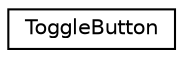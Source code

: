 digraph "Graphical Class Hierarchy"
{
  edge [fontname="Helvetica",fontsize="10",labelfontname="Helvetica",labelfontsize="10"];
  node [fontname="Helvetica",fontsize="10",shape=record];
  rankdir="LR";
  Node0 [label="ToggleButton",height=0.2,width=0.4,color="black", fillcolor="white", style="filled",URL="$classToggleButton.html",tooltip="PushButton which toggles state. "];
}
